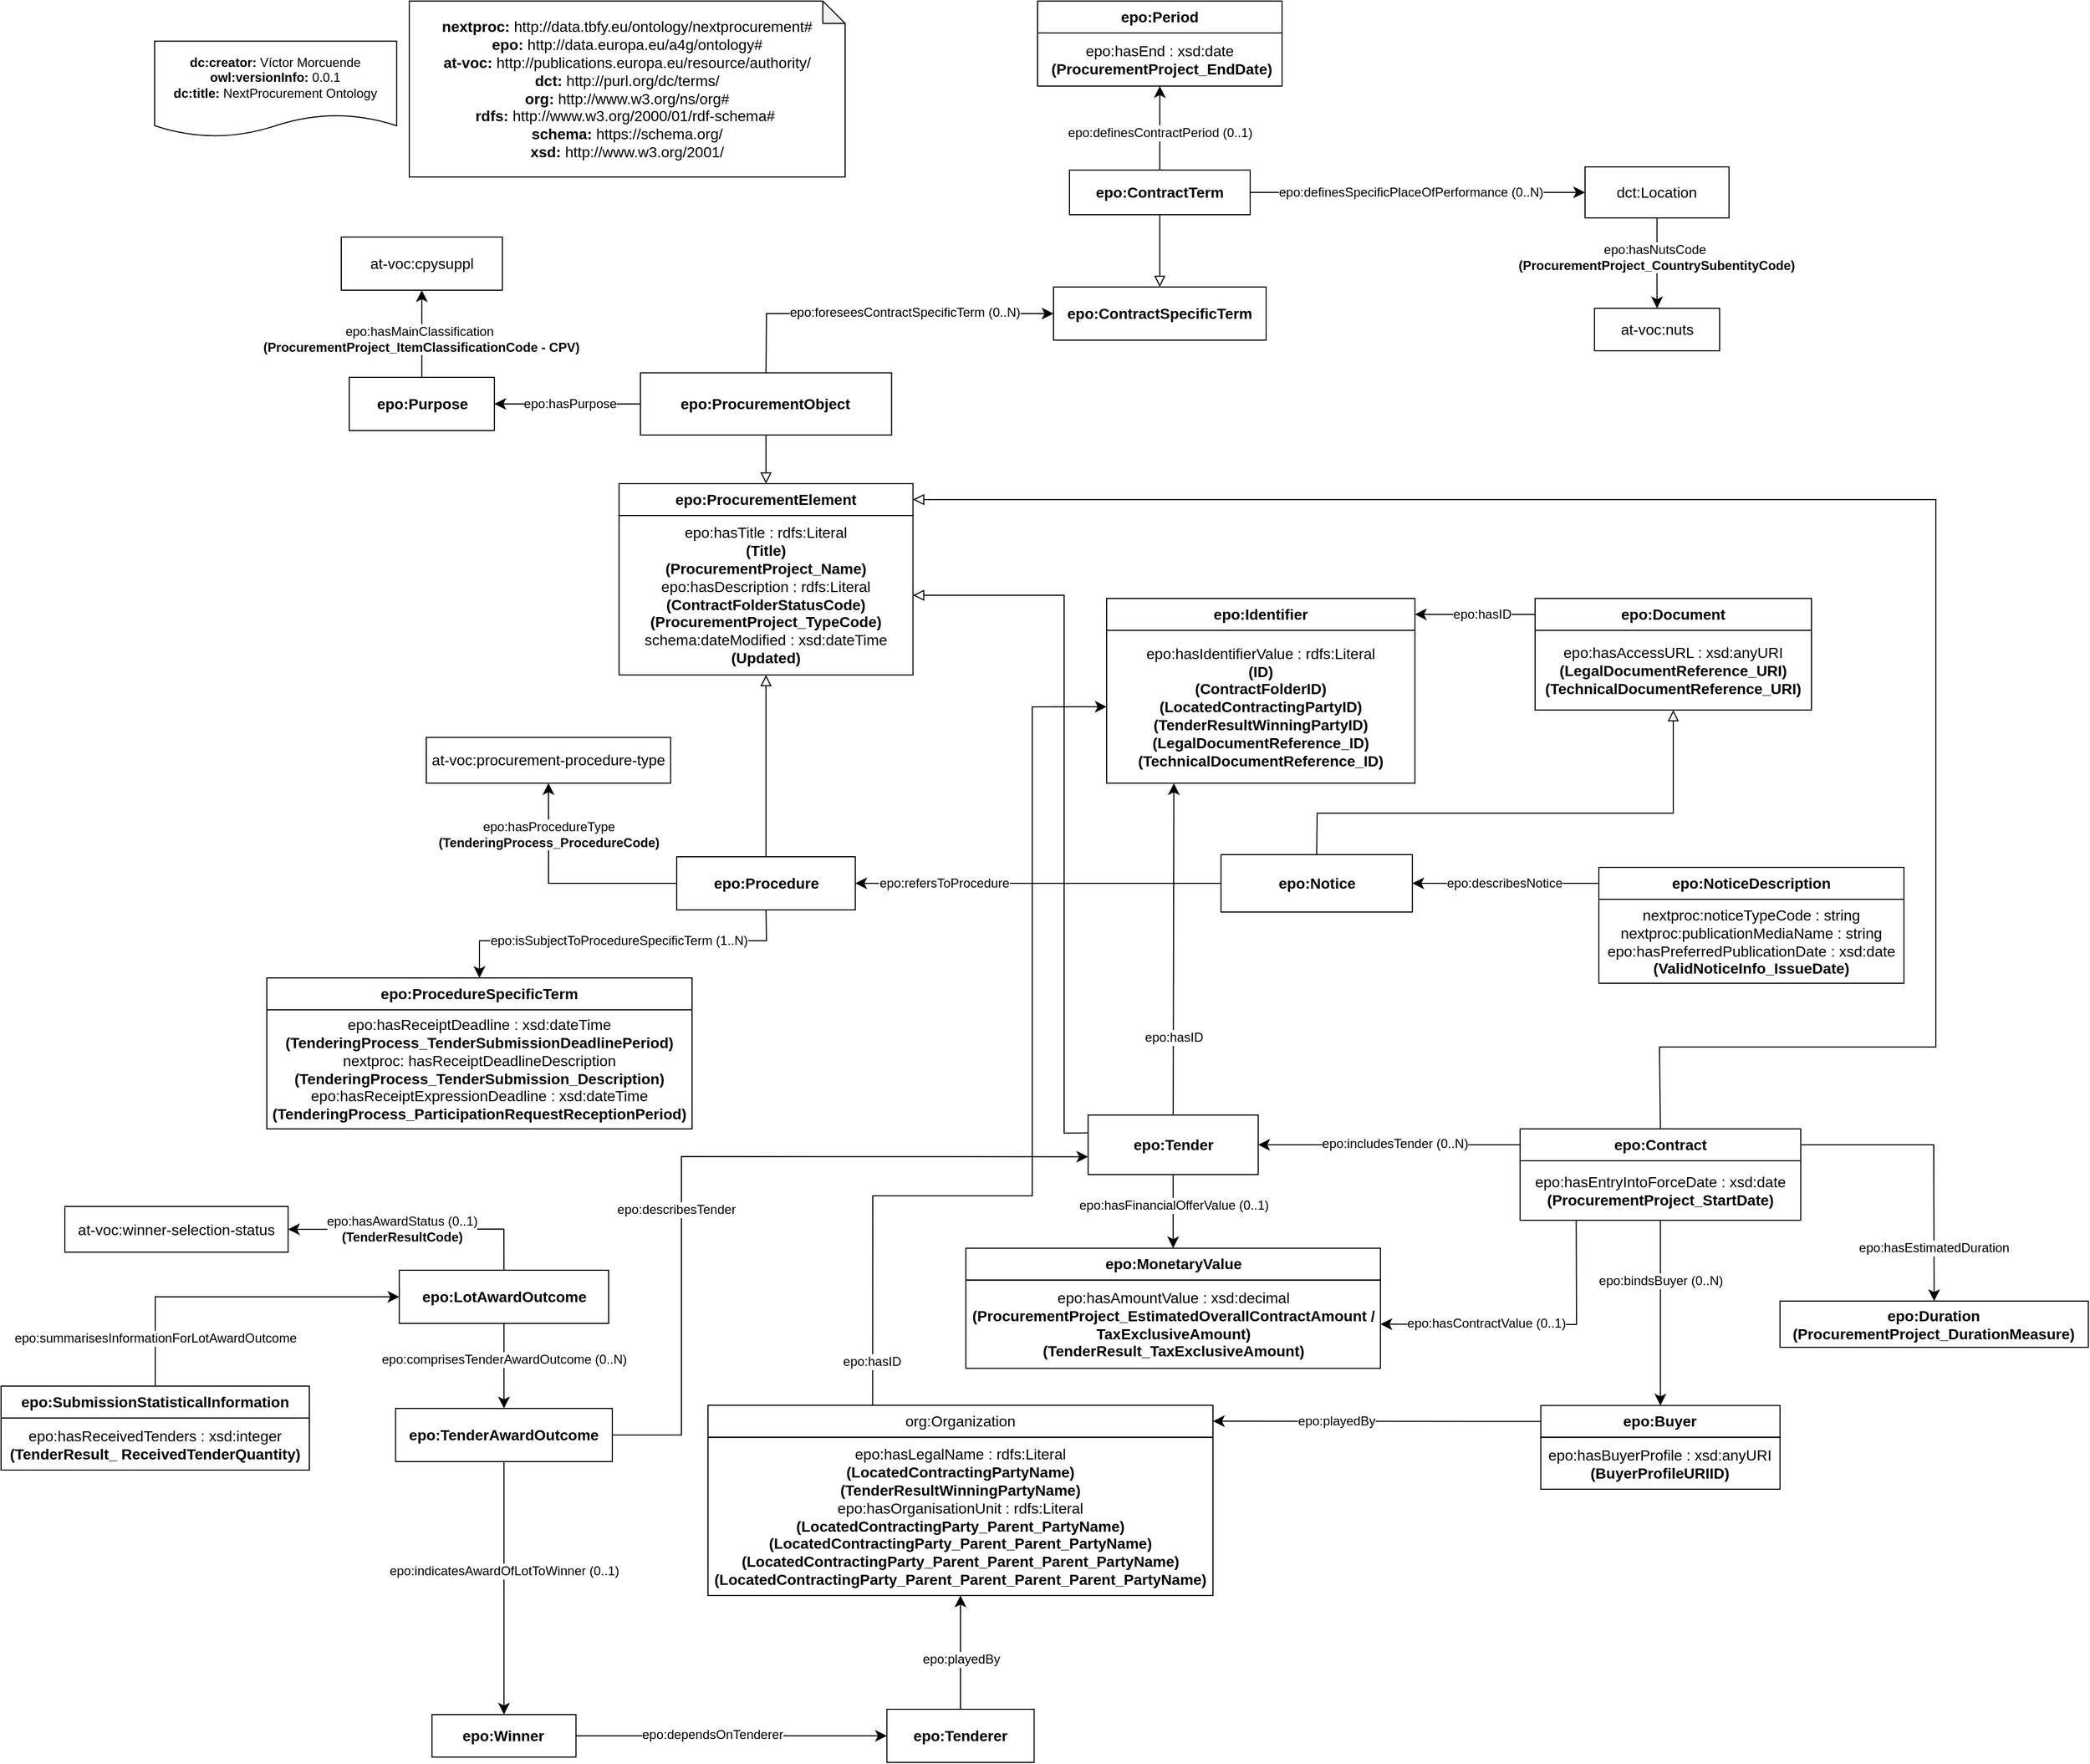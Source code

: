 <mxfile version="21.7.5" type="device">
  <diagram id="2xOe5xubepqIjJ3LcJC1" name="Page-1">
    <mxGraphModel dx="6592" dy="4065" grid="1" gridSize="10" guides="1" tooltips="1" connect="1" arrows="1" fold="1" page="1" pageScale="1" pageWidth="827" pageHeight="1169" math="0" shadow="0">
      <root>
        <mxCell id="0" />
        <mxCell id="1" parent="0" />
        <mxCell id="tCUEVHxepWvSsO0FmJBN-13" value="&lt;div&gt;&lt;b&gt;dc:creator:&lt;/b&gt;&amp;nbsp;Víctor Morcuende&lt;/div&gt;&lt;div&gt;&lt;b&gt;owl:versionInfo:&lt;/b&gt;&amp;nbsp;0.0.1&lt;/div&gt;&lt;div&gt;&lt;b&gt;dc:title:&lt;/b&gt;&amp;nbsp;NextProcurement Ontology&lt;/div&gt;" style="shape=document;whiteSpace=wrap;html=1;boundedLbl=1;labelBackgroundColor=#ffffff;strokeColor=#000000;fontSize=12;fontColor=#000000;size=0.233;fillColor=none;" parent="1" vertex="1">
          <mxGeometry x="-3155.56" y="-2292.25" width="227.72" height="90" as="geometry" />
        </mxCell>
        <mxCell id="EqtquCx9TaFXY-XCjnWr-50" value="&lt;div style=&quot;text-align: start;&quot;&gt;&lt;span style=&quot;background-color: initial;&quot;&gt;&lt;b&gt;epo:Contract&lt;/b&gt;&lt;/span&gt;&lt;/div&gt;" style="rounded=0;whiteSpace=wrap;html=1;snapToPoint=1;points=[[0.1,0],[0.2,0],[0.3,0],[0.4,0],[0.5,0],[0.6,0],[0.7,0],[0.8,0],[0.9,0],[0,0.1],[0,0.3],[0,0.5],[0,0.7],[0,0.9],[0.1,1],[0.2,1],[0.3,1],[0.4,1],[0.5,1],[0.6,1],[0.7,1],[0.8,1],[0.9,1],[1,0.1],[1,0.3],[1,0.5],[1,0.7],[1,0.9]];fontFamily=Helvetica;fontSize=14;fillColor=none;" parent="1" vertex="1">
          <mxGeometry x="-1871.11" y="-1269" width="264" height="30" as="geometry" />
        </mxCell>
        <mxCell id="EqtquCx9TaFXY-XCjnWr-51" value="epo:hasEntryIntoForceDate : xsd:date&lt;br&gt;&lt;b&gt;(ProcurementProject_StartDate)&lt;/b&gt;&lt;b&gt;&lt;br&gt;&lt;/b&gt;" style="rounded=0;whiteSpace=wrap;html=1;snapToPoint=1;points=[[0.1,0],[0.2,0],[0.3,0],[0.4,0],[0.5,0],[0.6,0],[0.7,0],[0.8,0],[0.9,0],[0,0.1],[0,0.3],[0,0.5],[0,0.7],[0,0.9],[0.1,1],[0.2,1],[0.3,1],[0.4,1],[0.5,1],[0.6,1],[0.7,1],[0.8,1],[0.9,1],[1,0.1],[1,0.3],[1,0.5],[1,0.7],[1,0.9]];fontFamily=Helvetica;fontSize=14;fillColor=none;" parent="1" vertex="1">
          <mxGeometry x="-1871.11" y="-1239" width="264" height="56" as="geometry" />
        </mxCell>
        <mxCell id="tYJ4tYIWKtcqoDwBPRuW-1" value="&lt;b style=&quot;border-color: var(--border-color);&quot;&gt;epo:Buyer&lt;br&gt;&lt;/b&gt;" style="rounded=0;whiteSpace=wrap;html=1;snapToPoint=1;points=[[0.1,0],[0.2,0],[0.3,0],[0.4,0],[0.5,0],[0.6,0],[0.7,0],[0.8,0],[0.9,0],[0,0.1],[0,0.3],[0,0.5],[0,0.7],[0,0.9],[0.1,1],[0.2,1],[0.3,1],[0.4,1],[0.5,1],[0.6,1],[0.7,1],[0.8,1],[0.9,1],[1,0.1],[1,0.3],[1,0.5],[1,0.7],[1,0.9]];fontFamily=Helvetica;fontSize=14;fillColor=none;" parent="1" vertex="1">
          <mxGeometry x="-1851.61" y="-1008.75" width="225" height="30" as="geometry" />
        </mxCell>
        <mxCell id="tYJ4tYIWKtcqoDwBPRuW-2" value="&lt;span style=&quot;border-color: var(--border-color);&quot;&gt;epo:hasBuyerProfile : xsd:anyURI&lt;br&gt;&lt;b&gt;(BuyerProfileURIID)&lt;/b&gt;&lt;br&gt;&lt;/span&gt;" style="rounded=0;whiteSpace=wrap;html=1;snapToPoint=1;points=[[0.1,0],[0.2,0],[0.3,0],[0.4,0],[0.5,0],[0.6,0],[0.7,0],[0.8,0],[0.9,0],[0,0.1],[0,0.3],[0,0.5],[0,0.7],[0,0.9],[0.1,1],[0.2,1],[0.3,1],[0.4,1],[0.5,1],[0.6,1],[0.7,1],[0.8,1],[0.9,1],[1,0.1],[1,0.3],[1,0.5],[1,0.7],[1,0.9]];fontFamily=Helvetica;fontSize=14;fillColor=none;" parent="1" vertex="1">
          <mxGeometry x="-1851.61" y="-979" width="225" height="49" as="geometry" />
        </mxCell>
        <mxCell id="UUAXTXCXdKJbw71_6arQ-5" value="&lt;div style=&quot;text-align: start;&quot;&gt;&lt;span style=&quot;background-color: initial;&quot;&gt;&lt;b&gt;epo:Procedure&lt;/b&gt;&lt;/span&gt;&lt;/div&gt;" style="rounded=0;whiteSpace=wrap;html=1;snapToPoint=1;points=[[0.1,0],[0.2,0],[0.3,0],[0.4,0],[0.5,0],[0.6,0],[0.7,0],[0.8,0],[0.9,0],[0,0.1],[0,0.3],[0,0.5],[0,0.7],[0,0.9],[0.1,1],[0.2,1],[0.3,1],[0.4,1],[0.5,1],[0.6,1],[0.7,1],[0.8,1],[0.9,1],[1,0.1],[1,0.3],[1,0.5],[1,0.7],[1,0.9]];fontFamily=Helvetica;fontSize=14;fillColor=none;" parent="1" vertex="1">
          <mxGeometry x="-2664.43" y="-1525" width="168" height="50" as="geometry" />
        </mxCell>
        <mxCell id="UUAXTXCXdKJbw71_6arQ-22" value="&lt;div style=&quot;text-align: start;&quot;&gt;&lt;span style=&quot;background-color: initial;&quot;&gt;&lt;b&gt;epo:Tender&lt;/b&gt;&lt;/span&gt;&lt;/div&gt;" style="rounded=0;whiteSpace=wrap;html=1;snapToPoint=1;points=[[0.1,0],[0.2,0],[0.3,0],[0.4,0],[0.5,0],[0.6,0],[0.7,0],[0.8,0],[0.9,0],[0,0.1],[0,0.3],[0,0.5],[0,0.7],[0,0.9],[0.1,1],[0.2,1],[0.3,1],[0.4,1],[0.5,1],[0.6,1],[0.7,1],[0.8,1],[0.9,1],[1,0.1],[1,0.3],[1,0.5],[1,0.7],[1,0.9]];fontFamily=Helvetica;fontSize=14;fillColor=none;" parent="1" vertex="1">
          <mxGeometry x="-2277.43" y="-1282" width="160" height="56" as="geometry" />
        </mxCell>
        <mxCell id="UUAXTXCXdKJbw71_6arQ-25" value="" style="endArrow=classic;html=1;exitX=0.5;exitY=1;exitDx=0;exitDy=0;endSize=8;arcSize=0;rounded=0;entryX=0.5;entryY=0;entryDx=0;entryDy=0;" parent="1" source="UUAXTXCXdKJbw71_6arQ-22" target="WHbFI5c_Wu-xMdbz2nJR-1" edge="1">
          <mxGeometry width="50" height="50" relative="1" as="geometry">
            <mxPoint x="-2197.425" y="-1062.25" as="sourcePoint" />
            <mxPoint x="-2147" y="-1147.75" as="targetPoint" />
          </mxGeometry>
        </mxCell>
        <mxCell id="UUAXTXCXdKJbw71_6arQ-26" value="&lt;div&gt;epo:hasFinancialOfferValue&amp;nbsp;(0..1)&lt;/div&gt;" style="text;html=1;align=center;verticalAlign=middle;resizable=0;points=[];labelBackgroundColor=#ffffff;" parent="UUAXTXCXdKJbw71_6arQ-25" vertex="1" connectable="0">
          <mxGeometry x="-0.127" relative="1" as="geometry">
            <mxPoint y="-1" as="offset" />
          </mxGeometry>
        </mxCell>
        <mxCell id="UUAXTXCXdKJbw71_6arQ-33" value="&lt;div style=&quot;text-align: start;&quot;&gt;&lt;span style=&quot;background-color: initial;&quot;&gt;&lt;b&gt;epo:LotAwardOutcome&lt;/b&gt;&lt;/span&gt;&lt;/div&gt;" style="rounded=0;whiteSpace=wrap;html=1;snapToPoint=1;points=[[0.1,0],[0.2,0],[0.3,0],[0.4,0],[0.5,0],[0.6,0],[0.7,0],[0.8,0],[0.9,0],[0,0.1],[0,0.3],[0,0.5],[0,0.7],[0,0.9],[0.1,1],[0.2,1],[0.3,1],[0.4,1],[0.5,1],[0.6,1],[0.7,1],[0.8,1],[0.9,1],[1,0.1],[1,0.3],[1,0.5],[1,0.7],[1,0.9]];fontFamily=Helvetica;fontSize=14;fillColor=none;" parent="1" vertex="1">
          <mxGeometry x="-2925.39" y="-1136" width="196.93" height="50" as="geometry" />
        </mxCell>
        <mxCell id="UUAXTXCXdKJbw71_6arQ-35" value="&lt;div style=&quot;text-align: start;&quot;&gt;&lt;span style=&quot;background-color: initial;&quot;&gt;&lt;b&gt;epo:TenderAwardOutcome&lt;/b&gt;&lt;/span&gt;&lt;/div&gt;" style="rounded=0;whiteSpace=wrap;html=1;snapToPoint=1;points=[[0.1,0],[0.2,0],[0.3,0],[0.4,0],[0.5,0],[0.6,0],[0.7,0],[0.8,0],[0.9,0],[0,0.1],[0,0.3],[0,0.5],[0,0.7],[0,0.9],[0.1,1],[0.2,1],[0.3,1],[0.4,1],[0.5,1],[0.6,1],[0.7,1],[0.8,1],[0.9,1],[1,0.1],[1,0.3],[1,0.5],[1,0.7],[1,0.9]];fontFamily=Helvetica;fontSize=14;fillColor=none;" parent="1" vertex="1">
          <mxGeometry x="-2928.84" y="-1006" width="203.83" height="50" as="geometry" />
        </mxCell>
        <mxCell id="UUAXTXCXdKJbw71_6arQ-40" value="" style="endArrow=classic;html=1;entryX=0.5;entryY=0;entryDx=0;entryDy=0;endSize=8;arcSize=0;rounded=0;exitX=0.5;exitY=1;exitDx=0;exitDy=0;" parent="1" source="UUAXTXCXdKJbw71_6arQ-33" target="UUAXTXCXdKJbw71_6arQ-35" edge="1">
          <mxGeometry width="50" height="50" relative="1" as="geometry">
            <mxPoint x="-2826.93" y="-1040" as="sourcePoint" />
            <mxPoint x="-2652.43" y="-1586" as="targetPoint" />
          </mxGeometry>
        </mxCell>
        <mxCell id="UUAXTXCXdKJbw71_6arQ-41" value="&lt;div&gt;epo:comprisesTenderAwardOutcome (0..N)&lt;/div&gt;" style="text;html=1;align=center;verticalAlign=middle;resizable=0;points=[];labelBackgroundColor=#ffffff;" parent="UUAXTXCXdKJbw71_6arQ-40" vertex="1" connectable="0">
          <mxGeometry x="-0.127" relative="1" as="geometry">
            <mxPoint y="-1" as="offset" />
          </mxGeometry>
        </mxCell>
        <mxCell id="UUAXTXCXdKJbw71_6arQ-44" value="" style="endArrow=classic;html=1;exitX=1;exitY=0.5;exitDx=0;exitDy=0;endSize=8;arcSize=0;rounded=0;entryX=0;entryY=0.7;entryDx=0;entryDy=0;" parent="1" source="UUAXTXCXdKJbw71_6arQ-35" target="UUAXTXCXdKJbw71_6arQ-22" edge="1">
          <mxGeometry width="50" height="50" relative="1" as="geometry">
            <mxPoint x="-2667.43" y="-1363.25" as="sourcePoint" />
            <mxPoint x="-2854.43" y="-589.25" as="targetPoint" />
            <Array as="points">
              <mxPoint x="-2660" y="-981" />
              <mxPoint x="-2660" y="-1243" />
            </Array>
          </mxGeometry>
        </mxCell>
        <mxCell id="UUAXTXCXdKJbw71_6arQ-45" value="&lt;div&gt;epo:describesTender&lt;/div&gt;" style="text;html=1;align=center;verticalAlign=middle;resizable=0;points=[];labelBackgroundColor=#ffffff;" parent="UUAXTXCXdKJbw71_6arQ-44" vertex="1" connectable="0">
          <mxGeometry x="-0.127" relative="1" as="geometry">
            <mxPoint x="-5" y="32" as="offset" />
          </mxGeometry>
        </mxCell>
        <mxCell id="UUAXTXCXdKJbw71_6arQ-48" value="" style="endArrow=classic;html=1;exitX=0;exitY=0.5;exitDx=0;exitDy=0;endSize=8;arcSize=0;rounded=0;entryX=1;entryY=0.5;entryDx=0;entryDy=0;" parent="1" source="EqtquCx9TaFXY-XCjnWr-50" target="UUAXTXCXdKJbw71_6arQ-22" edge="1">
          <mxGeometry width="50" height="50" relative="1" as="geometry">
            <mxPoint x="-1749.43" y="-982.75" as="sourcePoint" />
            <mxPoint x="-1941.43" y="-972.75" as="targetPoint" />
          </mxGeometry>
        </mxCell>
        <mxCell id="UUAXTXCXdKJbw71_6arQ-49" value="epo:includesTender (0..N)" style="text;html=1;align=center;verticalAlign=middle;resizable=0;points=[];labelBackgroundColor=#ffffff;" parent="UUAXTXCXdKJbw71_6arQ-48" vertex="1" connectable="0">
          <mxGeometry x="-0.127" relative="1" as="geometry">
            <mxPoint x="-11" y="-1" as="offset" />
          </mxGeometry>
        </mxCell>
        <mxCell id="UUAXTXCXdKJbw71_6arQ-65" value="" style="endArrow=block;html=1;fontColor=#000099;exitX=0.5;exitY=0;exitDx=0;exitDy=0;endFill=0;endSize=8;arcSize=0;rounded=0;entryX=0.5;entryY=1;entryDx=0;entryDy=0;" parent="1" source="UUAXTXCXdKJbw71_6arQ-5" target="LOdiJAVKNou4yUpcRDQU-2" edge="1">
          <mxGeometry width="50" height="50" relative="1" as="geometry">
            <mxPoint x="-2383.43" y="-1500" as="sourcePoint" />
            <mxPoint x="-2486.43" y="-1567.0" as="targetPoint" />
          </mxGeometry>
        </mxCell>
        <mxCell id="UUAXTXCXdKJbw71_6arQ-68" value="&lt;div style=&quot;text-align: start;&quot;&gt;&lt;span style=&quot;background-color: initial;&quot;&gt;&lt;b&gt;epo:ProcurementObject&lt;/b&gt;&lt;/span&gt;&lt;/div&gt;" style="rounded=0;whiteSpace=wrap;html=1;snapToPoint=1;points=[[0.1,0],[0.2,0],[0.3,0],[0.4,0],[0.5,0],[0.6,0],[0.7,0],[0.8,0],[0.9,0],[0,0.1],[0,0.3],[0,0.5],[0,0.7],[0,0.9],[0.1,1],[0.2,1],[0.3,1],[0.4,1],[0.5,1],[0.6,1],[0.7,1],[0.8,1],[0.9,1],[1,0.1],[1,0.3],[1,0.5],[1,0.7],[1,0.9]];fontFamily=Helvetica;fontSize=14;fillColor=none;" parent="1" vertex="1">
          <mxGeometry x="-2698.56" y="-1980.25" width="236.25" height="58.5" as="geometry" />
        </mxCell>
        <mxCell id="UUAXTXCXdKJbw71_6arQ-70" value="&lt;div style=&quot;text-align: start;&quot;&gt;&lt;span style=&quot;background-color: initial;&quot;&gt;&lt;b&gt;epo:Identifier&lt;/b&gt;&lt;/span&gt;&lt;/div&gt;" style="rounded=0;whiteSpace=wrap;html=1;snapToPoint=1;points=[[0.1,0],[0.2,0],[0.3,0],[0.4,0],[0.5,0],[0.6,0],[0.7,0],[0.8,0],[0.9,0],[0,0.1],[0,0.3],[0,0.5],[0,0.7],[0,0.9],[0.1,1],[0.2,1],[0.3,1],[0.4,1],[0.5,1],[0.6,1],[0.7,1],[0.8,1],[0.9,1],[1,0.1],[1,0.3],[1,0.5],[1,0.7],[1,0.9]];fontFamily=Helvetica;fontSize=14;fillColor=none;" parent="1" vertex="1">
          <mxGeometry x="-2260" y="-1768" width="290" height="30" as="geometry" />
        </mxCell>
        <mxCell id="UUAXTXCXdKJbw71_6arQ-71" value="&lt;font style=&quot;font-size: 14px;&quot;&gt;epo:hasIdentifierValue : rdfs:Literal&lt;br&gt;&lt;b style=&quot;&quot;&gt;(ID) &lt;br&gt;(ContractFolderID)&lt;br&gt;&lt;/b&gt;&lt;b style=&quot;border-color: var(--border-color);&quot;&gt;(LocatedContractingPartyID)&lt;/b&gt;&lt;b style=&quot;&quot;&gt;&lt;br&gt;&lt;/b&gt;&lt;b style=&quot;border-color: var(--border-color);&quot;&gt;(TenderResultWinningPartyID)&lt;br&gt;&lt;/b&gt;&lt;b style=&quot;border-color: var(--border-color);&quot;&gt;(LegalDocumentReference_ID)&lt;/b&gt;&lt;b style=&quot;border-color: var(--border-color);&quot;&gt;(TechnicalDocumentReference_ID)&lt;/b&gt;&lt;/font&gt;&lt;u&gt;&lt;br&gt;&lt;/u&gt;" style="rounded=0;whiteSpace=wrap;html=1;snapToPoint=1;points=[[0.1,0],[0.2,0],[0.3,0],[0.4,0],[0.5,0],[0.6,0],[0.7,0],[0.8,0],[0.9,0],[0,0.1],[0,0.3],[0,0.5],[0,0.7],[0,0.9],[0.1,1],[0.2,1],[0.3,1],[0.4,1],[0.5,1],[0.6,1],[0.7,1],[0.8,1],[0.9,1],[1,0.1],[1,0.3],[1,0.5],[1,0.7],[1,0.9]];fontFamily=Helvetica;fontSize=14;fillColor=none;" parent="1" vertex="1">
          <mxGeometry x="-2260" y="-1738" width="290" height="143.75" as="geometry" />
        </mxCell>
        <mxCell id="MEEZrl42BW_mozDW1V4v-1" value="" style="endArrow=classic;html=1;endSize=8;arcSize=0;rounded=0;exitX=0.5;exitY=1;exitDx=0;exitDy=0;entryX=0.5;entryY=0;entryDx=0;entryDy=0;" parent="1" source="EqtquCx9TaFXY-XCjnWr-51" target="tYJ4tYIWKtcqoDwBPRuW-1" edge="1">
          <mxGeometry width="50" height="50" relative="1" as="geometry">
            <mxPoint x="-1182.11" y="-1053.75" as="sourcePoint" />
            <mxPoint x="-1537" y="-1157.75" as="targetPoint" />
            <Array as="points" />
          </mxGeometry>
        </mxCell>
        <mxCell id="MEEZrl42BW_mozDW1V4v-2" value="epo:bindsBuyer (0..N)" style="text;html=1;align=center;verticalAlign=middle;resizable=0;points=[];labelBackgroundColor=#ffffff;" parent="MEEZrl42BW_mozDW1V4v-1" vertex="1" connectable="0">
          <mxGeometry x="-0.127" relative="1" as="geometry">
            <mxPoint y="-19" as="offset" />
          </mxGeometry>
        </mxCell>
        <mxCell id="WHbFI5c_Wu-xMdbz2nJR-1" value="&lt;b style=&quot;border-color: var(--border-color);&quot;&gt;epo:MonetaryValue&lt;br&gt;&lt;/b&gt;" style="rounded=0;whiteSpace=wrap;html=1;snapToPoint=1;points=[[0.1,0],[0.2,0],[0.3,0],[0.4,0],[0.5,0],[0.6,0],[0.7,0],[0.8,0],[0.9,0],[0,0.1],[0,0.3],[0,0.5],[0,0.7],[0,0.9],[0.1,1],[0.2,1],[0.3,1],[0.4,1],[0.5,1],[0.6,1],[0.7,1],[0.8,1],[0.9,1],[1,0.1],[1,0.3],[1,0.5],[1,0.7],[1,0.9]];fontFamily=Helvetica;fontSize=14;fillColor=none;" parent="1" vertex="1">
          <mxGeometry x="-2392.43" y="-1156.75" width="390" height="30" as="geometry" />
        </mxCell>
        <mxCell id="WHbFI5c_Wu-xMdbz2nJR-2" value="&lt;span style=&quot;border-color: var(--border-color);&quot;&gt;epo:hasAmountValue : xsd:decimal&lt;br&gt;&lt;b style=&quot;border-color: var(--border-color);&quot;&gt;(ProcurementProject_EstimatedOverallContractAmount / TaxExclusiveAmount)&lt;/b&gt;&lt;b style=&quot;border-color: var(--border-color);&quot;&gt;&lt;br&gt;&lt;/b&gt;&lt;b style=&quot;border-color: var(--border-color);&quot;&gt;(TenderResult_TaxExclusiveAmount)&lt;/b&gt;&lt;br&gt;&lt;/span&gt;" style="rounded=0;whiteSpace=wrap;html=1;snapToPoint=1;points=[[0.1,0],[0.2,0],[0.3,0],[0.4,0],[0.5,0],[0.6,0],[0.7,0],[0.8,0],[0.9,0],[0,0.1],[0,0.3],[0,0.5],[0,0.7],[0,0.9],[0.1,1],[0.2,1],[0.3,1],[0.4,1],[0.5,1],[0.6,1],[0.7,1],[0.8,1],[0.9,1],[1,0.1],[1,0.3],[1,0.5],[1,0.7],[1,0.9]];fontFamily=Helvetica;fontSize=14;fillColor=none;" parent="1" vertex="1">
          <mxGeometry x="-2392.43" y="-1126.75" width="390" height="83" as="geometry" />
        </mxCell>
        <mxCell id="WHbFI5c_Wu-xMdbz2nJR-3" value="" style="endArrow=classic;html=1;endSize=8;arcSize=0;rounded=0;exitX=0.2;exitY=1;exitDx=0;exitDy=0;entryX=1;entryY=0.5;entryDx=0;entryDy=0;" parent="1" source="EqtquCx9TaFXY-XCjnWr-51" target="WHbFI5c_Wu-xMdbz2nJR-2" edge="1">
          <mxGeometry width="50" height="50" relative="1" as="geometry">
            <mxPoint x="-1272.11" y="-1298.75" as="sourcePoint" />
            <mxPoint x="-897.11" y="-1304.75" as="targetPoint" />
            <Array as="points">
              <mxPoint x="-1818" y="-1085" />
            </Array>
          </mxGeometry>
        </mxCell>
        <mxCell id="WHbFI5c_Wu-xMdbz2nJR-4" value="epo:hasContractValue (0..1)" style="text;html=1;align=center;verticalAlign=middle;resizable=0;points=[];labelBackgroundColor=#ffffff;" parent="WHbFI5c_Wu-xMdbz2nJR-3" vertex="1" connectable="0">
          <mxGeometry x="-0.127" relative="1" as="geometry">
            <mxPoint x="-60" y="-1" as="offset" />
          </mxGeometry>
        </mxCell>
        <mxCell id="WHbFI5c_Wu-xMdbz2nJR-7" value="&lt;div style=&quot;text-align: start;&quot;&gt;&lt;span style=&quot;background-color: initial;&quot;&gt;&lt;b&gt;epo:Purpose&lt;/b&gt;&lt;/span&gt;&lt;/div&gt;" style="rounded=0;whiteSpace=wrap;html=1;snapToPoint=1;points=[[0.1,0],[0.2,0],[0.3,0],[0.4,0],[0.5,0],[0.6,0],[0.7,0],[0.8,0],[0.9,0],[0,0.1],[0,0.3],[0,0.5],[0,0.7],[0,0.9],[0.1,1],[0.2,1],[0.3,1],[0.4,1],[0.5,1],[0.6,1],[0.7,1],[0.8,1],[0.9,1],[1,0.1],[1,0.3],[1,0.5],[1,0.7],[1,0.9]];fontFamily=Helvetica;fontSize=14;fillColor=none;" parent="1" vertex="1">
          <mxGeometry x="-2972.5" y="-1976" width="136.57" height="50" as="geometry" />
        </mxCell>
        <mxCell id="WHbFI5c_Wu-xMdbz2nJR-9" value="" style="endArrow=classic;html=1;endSize=8;arcSize=0;rounded=0;entryX=1;entryY=0.5;entryDx=0;entryDy=0;exitX=0;exitY=0.5;exitDx=0;exitDy=0;" parent="1" source="UUAXTXCXdKJbw71_6arQ-68" target="WHbFI5c_Wu-xMdbz2nJR-7" edge="1">
          <mxGeometry width="50" height="50" relative="1" as="geometry">
            <mxPoint x="-3346.93" y="-1862" as="sourcePoint" />
            <mxPoint x="-3214.84" y="-1877" as="targetPoint" />
          </mxGeometry>
        </mxCell>
        <mxCell id="WHbFI5c_Wu-xMdbz2nJR-10" value="&lt;div&gt;epo:hasPurpose&lt;/div&gt;" style="text;html=1;align=center;verticalAlign=middle;resizable=0;points=[];labelBackgroundColor=#ffffff;" parent="WHbFI5c_Wu-xMdbz2nJR-9" vertex="1" connectable="0">
          <mxGeometry x="-0.127" relative="1" as="geometry">
            <mxPoint x="-7" as="offset" />
          </mxGeometry>
        </mxCell>
        <mxCell id="WHbFI5c_Wu-xMdbz2nJR-11" value="&lt;div style=&quot;text-align: start;&quot;&gt;&lt;span style=&quot;background-color: initial;&quot;&gt;at-voc:cpysuppl&lt;/span&gt;&lt;/div&gt;" style="rounded=0;whiteSpace=wrap;html=1;snapToPoint=1;points=[[0.1,0],[0.2,0],[0.3,0],[0.4,0],[0.5,0],[0.6,0],[0.7,0],[0.8,0],[0.9,0],[0,0.1],[0,0.3],[0,0.5],[0,0.7],[0,0.9],[0.1,1],[0.2,1],[0.3,1],[0.4,1],[0.5,1],[0.6,1],[0.7,1],[0.8,1],[0.9,1],[1,0.1],[1,0.3],[1,0.5],[1,0.7],[1,0.9]];fontFamily=Helvetica;fontSize=14;fillColor=none;" parent="1" vertex="1">
          <mxGeometry x="-2980" y="-2108" width="151.57" height="50" as="geometry" />
        </mxCell>
        <mxCell id="WHbFI5c_Wu-xMdbz2nJR-12" value="" style="endArrow=classic;html=1;endSize=8;arcSize=0;rounded=0;entryX=0.5;entryY=1;entryDx=0;entryDy=0;exitX=0.5;exitY=0;exitDx=0;exitDy=0;" parent="1" source="WHbFI5c_Wu-xMdbz2nJR-7" target="WHbFI5c_Wu-xMdbz2nJR-11" edge="1">
          <mxGeometry width="50" height="50" relative="1" as="geometry">
            <mxPoint x="-2555.93" y="-1941" as="sourcePoint" />
            <mxPoint x="-3033.84" y="-1906" as="targetPoint" />
          </mxGeometry>
        </mxCell>
        <mxCell id="WHbFI5c_Wu-xMdbz2nJR-13" value="&lt;div&gt;epo:hasMainClassification&amp;nbsp;&lt;/div&gt;&lt;div&gt;&lt;b&gt;(ProcurementProject_ItemClassificationCode - CPV)&lt;/b&gt;&lt;/div&gt;" style="text;html=1;align=center;verticalAlign=middle;resizable=0;points=[];labelBackgroundColor=#ffffff;" parent="WHbFI5c_Wu-xMdbz2nJR-12" vertex="1" connectable="0">
          <mxGeometry x="-0.127" relative="1" as="geometry">
            <mxPoint x="-1" as="offset" />
          </mxGeometry>
        </mxCell>
        <mxCell id="WHbFI5c_Wu-xMdbz2nJR-20" value="&lt;div style=&quot;text-align: start;&quot;&gt;&lt;span style=&quot;background-color: initial;&quot;&gt;&lt;b&gt;epo:ContractTerm&lt;/b&gt;&lt;/span&gt;&lt;/div&gt;" style="rounded=0;whiteSpace=wrap;html=1;snapToPoint=1;points=[[0.1,0],[0.2,0],[0.3,0],[0.4,0],[0.5,0],[0.6,0],[0.7,0],[0.8,0],[0.9,0],[0,0.1],[0,0.3],[0,0.5],[0,0.7],[0,0.9],[0.1,1],[0.2,1],[0.3,1],[0.4,1],[0.5,1],[0.6,1],[0.7,1],[0.8,1],[0.9,1],[1,0.1],[1,0.3],[1,0.5],[1,0.7],[1,0.9]];fontFamily=Helvetica;fontSize=14;fillColor=none;" parent="1" vertex="1">
          <mxGeometry x="-2295" y="-2171" width="170" height="42" as="geometry" />
        </mxCell>
        <mxCell id="WHbFI5c_Wu-xMdbz2nJR-23" value="&lt;div style=&quot;text-align: start;&quot;&gt;&lt;span style=&quot;background-color: initial;&quot;&gt;&lt;b&gt;epo:ContractSpecificTerm&lt;/b&gt;&lt;/span&gt;&lt;/div&gt;" style="rounded=0;whiteSpace=wrap;html=1;snapToPoint=1;points=[[0.1,0],[0.2,0],[0.3,0],[0.4,0],[0.5,0],[0.6,0],[0.7,0],[0.8,0],[0.9,0],[0,0.1],[0,0.3],[0,0.5],[0,0.7],[0,0.9],[0.1,1],[0.2,1],[0.3,1],[0.4,1],[0.5,1],[0.6,1],[0.7,1],[0.8,1],[0.9,1],[1,0.1],[1,0.3],[1,0.5],[1,0.7],[1,0.9]];fontFamily=Helvetica;fontSize=14;fillColor=none;" parent="1" vertex="1">
          <mxGeometry x="-2310" y="-2061" width="200" height="50" as="geometry" />
        </mxCell>
        <mxCell id="WHbFI5c_Wu-xMdbz2nJR-25" value="" style="endArrow=block;html=1;fontColor=#000099;endFill=0;endSize=8;arcSize=0;rounded=0;exitX=0.5;exitY=1;exitDx=0;exitDy=0;entryX=0.5;entryY=0;entryDx=0;entryDy=0;" parent="1" source="WHbFI5c_Wu-xMdbz2nJR-20" target="WHbFI5c_Wu-xMdbz2nJR-23" edge="1">
          <mxGeometry width="50" height="50" relative="1" as="geometry">
            <mxPoint x="-2642" y="-2047" as="sourcePoint" />
            <mxPoint x="-2190" y="-2076" as="targetPoint" />
            <Array as="points" />
          </mxGeometry>
        </mxCell>
        <mxCell id="WHbFI5c_Wu-xMdbz2nJR-29" value="" style="endArrow=classic;html=1;exitX=0.5;exitY=0;exitDx=0;exitDy=0;endSize=8;arcSize=0;rounded=0;entryX=0;entryY=0.5;entryDx=0;entryDy=0;" parent="1" source="UUAXTXCXdKJbw71_6arQ-68" target="WHbFI5c_Wu-xMdbz2nJR-23" edge="1">
          <mxGeometry width="50" height="50" relative="1" as="geometry">
            <mxPoint x="-2333.43" y="-1701" as="sourcePoint" />
            <mxPoint x="-2300" y="-2107" as="targetPoint" />
            <Array as="points">
              <mxPoint x="-2580" y="-2036" />
            </Array>
          </mxGeometry>
        </mxCell>
        <mxCell id="WHbFI5c_Wu-xMdbz2nJR-30" value="&lt;div&gt;epo:foreseesContractSpecificTerm (0..N)&lt;/div&gt;" style="text;html=1;align=center;verticalAlign=middle;resizable=0;points=[];labelBackgroundColor=#ffffff;" parent="WHbFI5c_Wu-xMdbz2nJR-29" vertex="1" connectable="0">
          <mxGeometry x="-0.127" relative="1" as="geometry">
            <mxPoint x="44" y="-1" as="offset" />
          </mxGeometry>
        </mxCell>
        <mxCell id="WHbFI5c_Wu-xMdbz2nJR-33" value="" style="endArrow=classic;html=1;exitX=1;exitY=0.5;exitDx=0;exitDy=0;endSize=8;arcSize=0;rounded=0;entryX=0;entryY=0.5;entryDx=0;entryDy=0;" parent="1" source="WHbFI5c_Wu-xMdbz2nJR-20" target="Pixeh_8vN0zPPguE2uk9-1" edge="1">
          <mxGeometry width="50" height="50" relative="1" as="geometry">
            <mxPoint x="-1957.0" y="-2143.36" as="sourcePoint" />
            <mxPoint x="-1824.0" y="-2193" as="targetPoint" />
          </mxGeometry>
        </mxCell>
        <mxCell id="WHbFI5c_Wu-xMdbz2nJR-34" value="epo:definesSpecificPlaceOfPerformance (0..N)" style="text;html=1;align=center;verticalAlign=middle;resizable=0;points=[];labelBackgroundColor=#ffffff;" parent="WHbFI5c_Wu-xMdbz2nJR-33" vertex="1" connectable="0">
          <mxGeometry x="-0.127" relative="1" as="geometry">
            <mxPoint x="13" as="offset" />
          </mxGeometry>
        </mxCell>
        <mxCell id="WHbFI5c_Wu-xMdbz2nJR-35" value="&lt;div style=&quot;text-align: start;&quot;&gt;&lt;span style=&quot;background-color: initial;&quot;&gt;at-voc:nuts&lt;/span&gt;&lt;/div&gt;" style="rounded=0;whiteSpace=wrap;html=1;snapToPoint=1;points=[[0.1,0],[0.2,0],[0.3,0],[0.4,0],[0.5,0],[0.6,0],[0.7,0],[0.8,0],[0.9,0],[0,0.1],[0,0.3],[0,0.5],[0,0.7],[0,0.9],[0.1,1],[0.2,1],[0.3,1],[0.4,1],[0.5,1],[0.6,1],[0.7,1],[0.8,1],[0.9,1],[1,0.1],[1,0.3],[1,0.5],[1,0.7],[1,0.9]];fontFamily=Helvetica;fontSize=14;fillColor=none;" parent="1" vertex="1">
          <mxGeometry x="-1801.14" y="-2041" width="117.73" height="40" as="geometry" />
        </mxCell>
        <mxCell id="WHbFI5c_Wu-xMdbz2nJR-37" value="" style="endArrow=classic;html=1;exitX=0.5;exitY=1;exitDx=0;exitDy=0;endSize=8;arcSize=0;rounded=0;entryX=0.5;entryY=0;entryDx=0;entryDy=0;" parent="1" source="Pixeh_8vN0zPPguE2uk9-1" target="WHbFI5c_Wu-xMdbz2nJR-35" edge="1">
          <mxGeometry width="50" height="50" relative="1" as="geometry">
            <mxPoint x="-1631.0" y="-2276" as="sourcePoint" />
            <mxPoint x="-1878.0" y="-2295" as="targetPoint" />
          </mxGeometry>
        </mxCell>
        <mxCell id="WHbFI5c_Wu-xMdbz2nJR-38" value="&lt;div&gt;epo:hasNutsCode&amp;nbsp;&lt;/div&gt;&lt;div&gt;&lt;b&gt;(ProcurementProject_CountrySubentityCode)&lt;/b&gt;&lt;/div&gt;" style="text;html=1;align=center;verticalAlign=middle;resizable=0;points=[];labelBackgroundColor=#ffffff;" parent="WHbFI5c_Wu-xMdbz2nJR-37" vertex="1" connectable="0">
          <mxGeometry x="-0.127" relative="1" as="geometry">
            <mxPoint x="-1" as="offset" />
          </mxGeometry>
        </mxCell>
        <mxCell id="WHbFI5c_Wu-xMdbz2nJR-43" value="" style="endArrow=classic;html=1;exitX=1;exitY=0.5;exitDx=0;exitDy=0;endSize=8;arcSize=0;rounded=0;entryX=0.5;entryY=0;entryDx=0;entryDy=0;" parent="1" source="EqtquCx9TaFXY-XCjnWr-50" target="WHbFI5c_Wu-xMdbz2nJR-45" edge="1">
          <mxGeometry width="50" height="50" relative="1" as="geometry">
            <mxPoint x="-1447.11" y="-1143" as="sourcePoint" />
            <mxPoint x="-1447.11" y="-1024" as="targetPoint" />
            <Array as="points">
              <mxPoint x="-1482" y="-1254" />
            </Array>
          </mxGeometry>
        </mxCell>
        <mxCell id="WHbFI5c_Wu-xMdbz2nJR-44" value="&lt;div&gt;epo:hasEstimatedDuration&lt;/div&gt;" style="text;html=1;align=center;verticalAlign=middle;resizable=0;points=[];labelBackgroundColor=#ffffff;" parent="WHbFI5c_Wu-xMdbz2nJR-43" vertex="1" connectable="0">
          <mxGeometry x="-0.127" relative="1" as="geometry">
            <mxPoint x="6" y="97" as="offset" />
          </mxGeometry>
        </mxCell>
        <mxCell id="WHbFI5c_Wu-xMdbz2nJR-45" value="&lt;font style=&quot;font-size: 14px;&quot;&gt;&lt;b&gt;epo:Duration (&lt;/b&gt;&lt;b style=&quot;border-color: var(--border-color);&quot;&gt;ProcurementProject_DurationMeasure&lt;/b&gt;&lt;b&gt;)&lt;/b&gt;&lt;/font&gt;" style="rounded=0;whiteSpace=wrap;html=1;snapToPoint=1;points=[[0.1,0],[0.2,0],[0.3,0],[0.4,0],[0.5,0],[0.6,0],[0.7,0],[0.8,0],[0.9,0],[0,0.1],[0,0.3],[0,0.5],[0,0.7],[0,0.9],[0.1,1],[0.2,1],[0.3,1],[0.4,1],[0.5,1],[0.6,1],[0.7,1],[0.8,1],[0.9,1],[1,0.1],[1,0.3],[1,0.5],[1,0.7],[1,0.9]];" parent="1" vertex="1">
          <mxGeometry x="-1626.61" y="-1107" width="290" height="43.5" as="geometry" />
        </mxCell>
        <mxCell id="WHbFI5c_Wu-xMdbz2nJR-46" value="" style="endArrow=classic;html=1;exitX=0.5;exitY=0;exitDx=0;exitDy=0;endSize=8;arcSize=0;rounded=0;entryX=0.5;entryY=1;entryDx=0;entryDy=0;" parent="1" source="WHbFI5c_Wu-xMdbz2nJR-20" target="WHbFI5c_Wu-xMdbz2nJR-49" edge="1">
          <mxGeometry width="50" height="50" relative="1" as="geometry">
            <mxPoint x="-2114" y="-2183" as="sourcePoint" />
            <mxPoint x="-2209" y="-2085" as="targetPoint" />
          </mxGeometry>
        </mxCell>
        <mxCell id="WHbFI5c_Wu-xMdbz2nJR-47" value="epo:definesContractPeriod (0..1)" style="text;html=1;align=center;verticalAlign=middle;resizable=0;points=[];labelBackgroundColor=#ffffff;" parent="WHbFI5c_Wu-xMdbz2nJR-46" vertex="1" connectable="0">
          <mxGeometry x="-0.127" relative="1" as="geometry">
            <mxPoint y="-1" as="offset" />
          </mxGeometry>
        </mxCell>
        <mxCell id="WHbFI5c_Wu-xMdbz2nJR-48" value="&lt;div style=&quot;text-align: start;&quot;&gt;&lt;span style=&quot;background-color: initial;&quot;&gt;&lt;b&gt;epo:Period&lt;/b&gt;&lt;/span&gt;&lt;/div&gt;" style="rounded=0;whiteSpace=wrap;html=1;snapToPoint=1;points=[[0.1,0],[0.2,0],[0.3,0],[0.4,0],[0.5,0],[0.6,0],[0.7,0],[0.8,0],[0.9,0],[0,0.1],[0,0.3],[0,0.5],[0,0.7],[0,0.9],[0.1,1],[0.2,1],[0.3,1],[0.4,1],[0.5,1],[0.6,1],[0.7,1],[0.8,1],[0.9,1],[1,0.1],[1,0.3],[1,0.5],[1,0.7],[1,0.9]];fontFamily=Helvetica;fontSize=14;fillColor=none;" parent="1" vertex="1">
          <mxGeometry x="-2325" y="-2330" width="230" height="30" as="geometry" />
        </mxCell>
        <mxCell id="WHbFI5c_Wu-xMdbz2nJR-49" value="epo:hasEnd : xsd:date&lt;br&gt;&lt;font style=&quot;font-size: 14px;&quot;&gt;&lt;b style=&quot;&quot;&gt;&amp;nbsp;(&lt;/b&gt;&lt;b style=&quot;border-color: var(--border-color); background-color: rgb(255, 255, 255);&quot;&gt;ProcurementProject_EndDate&lt;/b&gt;&lt;b style=&quot;&quot;&gt;)&lt;/b&gt;&lt;/font&gt;&lt;u&gt;&lt;br&gt;&lt;/u&gt;" style="rounded=0;whiteSpace=wrap;html=1;snapToPoint=1;points=[[0.1,0],[0.2,0],[0.3,0],[0.4,0],[0.5,0],[0.6,0],[0.7,0],[0.8,0],[0.9,0],[0,0.1],[0,0.3],[0,0.5],[0,0.7],[0,0.9],[0.1,1],[0.2,1],[0.3,1],[0.4,1],[0.5,1],[0.6,1],[0.7,1],[0.8,1],[0.9,1],[1,0.1],[1,0.3],[1,0.5],[1,0.7],[1,0.9]];fontFamily=Helvetica;fontSize=14;fillColor=none;" parent="1" vertex="1">
          <mxGeometry x="-2325" y="-2300" width="230" height="50" as="geometry" />
        </mxCell>
        <mxCell id="hxGnDRO2k2o7Q61DhqwJ-1" value="" style="endArrow=classic;html=1;endSize=8;arcSize=0;rounded=0;exitX=0;exitY=0.5;exitDx=0;exitDy=0;entryX=0.5;entryY=1;entryDx=0;entryDy=0;" parent="1" source="UUAXTXCXdKJbw71_6arQ-5" target="hxGnDRO2k2o7Q61DhqwJ-3" edge="1">
          <mxGeometry width="50" height="50" relative="1" as="geometry">
            <mxPoint x="-2897.43" y="-1714.5" as="sourcePoint" />
            <mxPoint x="-2790" y="-1436" as="targetPoint" />
            <Array as="points">
              <mxPoint x="-2785" y="-1500" />
            </Array>
          </mxGeometry>
        </mxCell>
        <mxCell id="hxGnDRO2k2o7Q61DhqwJ-2" value="&lt;div&gt;epo:hasProcedureType&lt;/div&gt;&lt;div&gt;&lt;b&gt;(TenderingProcess_ProcedureCode)&lt;/b&gt;&lt;/div&gt;" style="text;html=1;align=center;verticalAlign=middle;resizable=0;points=[];labelBackgroundColor=#ffffff;" parent="hxGnDRO2k2o7Q61DhqwJ-1" vertex="1" connectable="0">
          <mxGeometry x="-0.127" relative="1" as="geometry">
            <mxPoint x="-27" y="-46" as="offset" />
          </mxGeometry>
        </mxCell>
        <mxCell id="hxGnDRO2k2o7Q61DhqwJ-3" value="&lt;div style=&quot;text-align: start;&quot;&gt;&lt;span style=&quot;background-color: initial;&quot;&gt;at-voc:procurement-procedure-type&lt;/span&gt;&lt;/div&gt;" style="rounded=0;whiteSpace=wrap;html=1;snapToPoint=1;points=[[0.1,0],[0.2,0],[0.3,0],[0.4,0],[0.5,0],[0.6,0],[0.7,0],[0.8,0],[0.9,0],[0,0.1],[0,0.3],[0,0.5],[0,0.7],[0,0.9],[0.1,1],[0.2,1],[0.3,1],[0.4,1],[0.5,1],[0.6,1],[0.7,1],[0.8,1],[0.9,1],[1,0.1],[1,0.3],[1,0.5],[1,0.7],[1,0.9]];fontFamily=Helvetica;fontSize=14;fillColor=none;" parent="1" vertex="1">
          <mxGeometry x="-2900" y="-1637.25" width="229.86" height="43" as="geometry" />
        </mxCell>
        <mxCell id="hxGnDRO2k2o7Q61DhqwJ-4" value="&lt;div style=&quot;text-align: start;&quot;&gt;&lt;span style=&quot;background-color: initial;&quot;&gt;&lt;b&gt;epo:ProcedureSpecificTerm&lt;/b&gt;&lt;/span&gt;&lt;/div&gt;" style="rounded=0;whiteSpace=wrap;html=1;snapToPoint=1;points=[[0.1,0],[0.2,0],[0.3,0],[0.4,0],[0.5,0],[0.6,0],[0.7,0],[0.8,0],[0.9,0],[0,0.1],[0,0.3],[0,0.5],[0,0.7],[0,0.9],[0.1,1],[0.2,1],[0.3,1],[0.4,1],[0.5,1],[0.6,1],[0.7,1],[0.8,1],[0.9,1],[1,0.1],[1,0.3],[1,0.5],[1,0.7],[1,0.9]];fontFamily=Helvetica;fontSize=14;fillColor=none;" parent="1" vertex="1">
          <mxGeometry x="-3050" y="-1411" width="400" height="30" as="geometry" />
        </mxCell>
        <mxCell id="hxGnDRO2k2o7Q61DhqwJ-6" value="" style="endArrow=classic;html=1;exitX=0.5;exitY=1;exitDx=0;exitDy=0;endSize=8;arcSize=0;rounded=0;entryX=0.5;entryY=0;entryDx=0;entryDy=0;" parent="1" source="UUAXTXCXdKJbw71_6arQ-5" target="hxGnDRO2k2o7Q61DhqwJ-4" edge="1">
          <mxGeometry width="50" height="50" relative="1" as="geometry">
            <mxPoint x="-2424.43" y="-1481" as="sourcePoint" />
            <mxPoint x="-2674.43" y="-1388" as="targetPoint" />
            <Array as="points">
              <mxPoint x="-2580" y="-1446" />
              <mxPoint x="-2850" y="-1446" />
            </Array>
          </mxGeometry>
        </mxCell>
        <mxCell id="hxGnDRO2k2o7Q61DhqwJ-7" value="&lt;div&gt;epo:isSubjectToProcedureSpecificTerm (1..N)&lt;/div&gt;" style="text;html=1;align=center;verticalAlign=middle;resizable=0;points=[];labelBackgroundColor=#ffffff;" parent="hxGnDRO2k2o7Q61DhqwJ-6" vertex="1" connectable="0">
          <mxGeometry x="-0.127" relative="1" as="geometry">
            <mxPoint x="-22" as="offset" />
          </mxGeometry>
        </mxCell>
        <mxCell id="hxGnDRO2k2o7Q61DhqwJ-9" value="&lt;font style=&quot;font-size: 14px;&quot;&gt;epo:hasReceiptDeadline : xsd:dateTime&lt;br&gt;&lt;b style=&quot;&quot;&gt;(TenderingProcess_TenderSubmissionDeadlinePeriod)&lt;br&gt;&lt;/b&gt;nextproc:&amp;nbsp;hasReceiptDeadlineDescription&lt;br&gt;&lt;b style=&quot;&quot;&gt;(TenderingProcess_TenderSubmission_Description)&lt;br&gt;&lt;/b&gt;epo:hasReceiptExpressionDeadline : xsd:dateTime&lt;br style=&quot;border-color: var(--border-color);&quot;&gt;&lt;b style=&quot;border-color: var(--border-color);&quot;&gt;(TenderingProcess_ParticipationRequestReceptionPeriod)&lt;/b&gt;&lt;/font&gt;&lt;span style=&quot;border-color: var(--border-color);&quot;&gt;&lt;br&gt;&lt;/span&gt;" style="rounded=0;whiteSpace=wrap;html=1;snapToPoint=1;points=[[0.1,0],[0.2,0],[0.3,0],[0.4,0],[0.5,0],[0.6,0],[0.7,0],[0.8,0],[0.9,0],[0,0.1],[0,0.3],[0,0.5],[0,0.7],[0,0.9],[0.1,1],[0.2,1],[0.3,1],[0.4,1],[0.5,1],[0.6,1],[0.7,1],[0.8,1],[0.9,1],[1,0.1],[1,0.3],[1,0.5],[1,0.7],[1,0.9]];fontFamily=Helvetica;fontSize=14;fillColor=none;" parent="1" vertex="1">
          <mxGeometry x="-3050" y="-1381" width="400" height="112" as="geometry" />
        </mxCell>
        <mxCell id="hxGnDRO2k2o7Q61DhqwJ-13" value="&lt;div style=&quot;text-align: start;&quot;&gt;&lt;span style=&quot;background-color: initial;&quot;&gt;&lt;b&gt;epo:Notice&lt;/b&gt;&lt;/span&gt;&lt;/div&gt;" style="rounded=0;whiteSpace=wrap;html=1;snapToPoint=1;points=[[0.1,0],[0.2,0],[0.3,0],[0.4,0],[0.5,0],[0.6,0],[0.7,0],[0.8,0],[0.9,0],[0,0.1],[0,0.3],[0,0.5],[0,0.7],[0,0.9],[0.1,1],[0.2,1],[0.3,1],[0.4,1],[0.5,1],[0.6,1],[0.7,1],[0.8,1],[0.9,1],[1,0.1],[1,0.3],[1,0.5],[1,0.7],[1,0.9]];fontFamily=Helvetica;fontSize=14;fillColor=none;" parent="1" vertex="1">
          <mxGeometry x="-2152.43" y="-1527" width="180" height="54" as="geometry" />
        </mxCell>
        <mxCell id="hxGnDRO2k2o7Q61DhqwJ-17" value="" style="endArrow=classic;html=1;endSize=8;arcSize=0;rounded=0;entryX=1;entryY=0.5;entryDx=0;entryDy=0;exitX=0;exitY=0.5;exitDx=0;exitDy=0;" parent="1" source="hxGnDRO2k2o7Q61DhqwJ-13" target="UUAXTXCXdKJbw71_6arQ-5" edge="1">
          <mxGeometry width="50" height="50" relative="1" as="geometry">
            <mxPoint x="-2338.43" y="-1582" as="sourcePoint" />
            <mxPoint x="-2224.43" y="-1582" as="targetPoint" />
            <Array as="points" />
          </mxGeometry>
        </mxCell>
        <mxCell id="hxGnDRO2k2o7Q61DhqwJ-18" value="&lt;div&gt;epo:refersToProcedure&lt;/div&gt;" style="text;html=1;align=center;verticalAlign=middle;resizable=0;points=[];labelBackgroundColor=#ffffff;" parent="hxGnDRO2k2o7Q61DhqwJ-17" vertex="1" connectable="0">
          <mxGeometry x="-0.127" relative="1" as="geometry">
            <mxPoint x="-111" as="offset" />
          </mxGeometry>
        </mxCell>
        <mxCell id="hxGnDRO2k2o7Q61DhqwJ-21" value="&lt;div style=&quot;text-align: start;&quot;&gt;&lt;span style=&quot;background-color: initial;&quot;&gt;&lt;b&gt;epo:NoticeDescription&lt;/b&gt;&lt;/span&gt;&lt;/div&gt;" style="rounded=0;whiteSpace=wrap;html=1;snapToPoint=1;points=[[0.1,0],[0.2,0],[0.3,0],[0.4,0],[0.5,0],[0.6,0],[0.7,0],[0.8,0],[0.9,0],[0,0.1],[0,0.3],[0,0.5],[0,0.7],[0,0.9],[0.1,1],[0.2,1],[0.3,1],[0.4,1],[0.5,1],[0.6,1],[0.7,1],[0.8,1],[0.9,1],[1,0.1],[1,0.3],[1,0.5],[1,0.7],[1,0.9]];fontFamily=Helvetica;fontSize=14;fillColor=none;" parent="1" vertex="1">
          <mxGeometry x="-1797" y="-1515" width="287" height="30" as="geometry" />
        </mxCell>
        <mxCell id="hxGnDRO2k2o7Q61DhqwJ-22" value="nextproc:noticeTypeCode : string&lt;br style=&quot;border-color: var(--border-color);&quot;&gt;nextproc:publicationMediaName : string&lt;br&gt;epo:hasPreferredPublicationDate : xsd:date&lt;b style=&quot;border-color: var(--border-color);&quot;&gt;&lt;br style=&quot;border-color: var(--border-color);&quot;&gt;&lt;/b&gt;&lt;b style=&quot;border-color: var(--border-color);&quot;&gt;(ValidNoticeInfo_IssueDate)&lt;/b&gt;&lt;u&gt;&lt;br&gt;&lt;/u&gt;" style="rounded=0;whiteSpace=wrap;html=1;snapToPoint=1;points=[[0.1,0],[0.2,0],[0.3,0],[0.4,0],[0.5,0],[0.6,0],[0.7,0],[0.8,0],[0.9,0],[0,0.1],[0,0.3],[0,0.5],[0,0.7],[0,0.9],[0.1,1],[0.2,1],[0.3,1],[0.4,1],[0.5,1],[0.6,1],[0.7,1],[0.8,1],[0.9,1],[1,0.1],[1,0.3],[1,0.5],[1,0.7],[1,0.9]];fontFamily=Helvetica;fontSize=14;fillColor=none;" parent="1" vertex="1">
          <mxGeometry x="-1797" y="-1485" width="287" height="79" as="geometry" />
        </mxCell>
        <mxCell id="hxGnDRO2k2o7Q61DhqwJ-24" value="" style="endArrow=classic;html=1;endSize=8;arcSize=0;rounded=0;entryX=1;entryY=0.5;entryDx=0;entryDy=0;exitX=0;exitY=0.5;exitDx=0;exitDy=0;" parent="1" source="hxGnDRO2k2o7Q61DhqwJ-21" target="hxGnDRO2k2o7Q61DhqwJ-13" edge="1">
          <mxGeometry width="50" height="50" relative="1" as="geometry">
            <mxPoint x="-2563.43" y="-1510" as="sourcePoint" />
            <mxPoint x="-2449.43" y="-1510" as="targetPoint" />
          </mxGeometry>
        </mxCell>
        <mxCell id="hxGnDRO2k2o7Q61DhqwJ-25" value="&lt;div&gt;epo:describesNotice&lt;/div&gt;" style="text;html=1;align=center;verticalAlign=middle;resizable=0;points=[];labelBackgroundColor=#ffffff;" parent="hxGnDRO2k2o7Q61DhqwJ-24" vertex="1" connectable="0">
          <mxGeometry x="-0.127" relative="1" as="geometry">
            <mxPoint x="-13" as="offset" />
          </mxGeometry>
        </mxCell>
        <mxCell id="f5XXGPpHDuEVfZ7KGFvx-1" value="&lt;div style=&quot;text-align: start;&quot;&gt;&lt;span style=&quot;background-color: initial;&quot;&gt;&lt;b&gt;epo:Winner&lt;/b&gt;&lt;/span&gt;&lt;/div&gt;" style="rounded=0;whiteSpace=wrap;html=1;snapToPoint=1;points=[[0.1,0],[0.2,0],[0.3,0],[0.4,0],[0.5,0],[0.6,0],[0.7,0],[0.8,0],[0.9,0],[0,0.1],[0,0.3],[0,0.5],[0,0.7],[0,0.9],[0.1,1],[0.2,1],[0.3,1],[0.4,1],[0.5,1],[0.6,1],[0.7,1],[0.8,1],[0.9,1],[1,0.1],[1,0.3],[1,0.5],[1,0.7],[1,0.9]];fontFamily=Helvetica;fontSize=14;fillColor=none;" parent="1" vertex="1">
          <mxGeometry x="-2894.65" y="-718" width="135.45" height="40" as="geometry" />
        </mxCell>
        <mxCell id="f5XXGPpHDuEVfZ7KGFvx-3" value="" style="endArrow=classic;html=1;endSize=8;arcSize=0;rounded=0;entryX=0.5;entryY=0;entryDx=0;entryDy=0;exitX=0.5;exitY=1;exitDx=0;exitDy=0;" parent="1" source="UUAXTXCXdKJbw71_6arQ-35" target="f5XXGPpHDuEVfZ7KGFvx-1" edge="1">
          <mxGeometry width="50" height="50" relative="1" as="geometry">
            <mxPoint x="-2730" y="-952.75" as="sourcePoint" />
            <mxPoint x="-3283.43" y="-956.75" as="targetPoint" />
            <Array as="points" />
          </mxGeometry>
        </mxCell>
        <mxCell id="f5XXGPpHDuEVfZ7KGFvx-4" value="&lt;div&gt;epo:indicatesAwardOfLotToWinner (0..1)&lt;/div&gt;" style="text;html=1;align=center;verticalAlign=middle;resizable=0;points=[];labelBackgroundColor=#ffffff;" parent="f5XXGPpHDuEVfZ7KGFvx-3" vertex="1" connectable="0">
          <mxGeometry x="-0.127" relative="1" as="geometry">
            <mxPoint y="-1" as="offset" />
          </mxGeometry>
        </mxCell>
        <mxCell id="f5XXGPpHDuEVfZ7KGFvx-6" value="&lt;div style=&quot;text-align: start;&quot;&gt;&lt;span style=&quot;background-color: initial;&quot;&gt;&lt;b&gt;epo:SubmissionStatisticalInformation&lt;/b&gt;&lt;/span&gt;&lt;/div&gt;" style="rounded=0;whiteSpace=wrap;html=1;snapToPoint=1;points=[[0.1,0],[0.2,0],[0.3,0],[0.4,0],[0.5,0],[0.6,0],[0.7,0],[0.8,0],[0.9,0],[0,0.1],[0,0.3],[0,0.5],[0,0.7],[0,0.9],[0.1,1],[0.2,1],[0.3,1],[0.4,1],[0.5,1],[0.6,1],[0.7,1],[0.8,1],[0.9,1],[1,0.1],[1,0.3],[1,0.5],[1,0.7],[1,0.9]];fontFamily=Helvetica;fontSize=14;fillColor=none;" parent="1" vertex="1">
          <mxGeometry x="-3300" y="-1027" width="290" height="30" as="geometry" />
        </mxCell>
        <mxCell id="f5XXGPpHDuEVfZ7KGFvx-7" value="epo:hasReceivedTenders : xsd:integer&lt;b style=&quot;&quot;&gt;&lt;br&gt;&lt;/b&gt;&lt;b style=&quot;border-color: var(--border-color);&quot;&gt;(TenderResult_ ReceivedTenderQuantity)&lt;/b&gt;&lt;u&gt;&lt;br&gt;&lt;/u&gt;" style="rounded=0;whiteSpace=wrap;html=1;snapToPoint=1;points=[[0.1,0],[0.2,0],[0.3,0],[0.4,0],[0.5,0],[0.6,0],[0.7,0],[0.8,0],[0.9,0],[0,0.1],[0,0.3],[0,0.5],[0,0.7],[0,0.9],[0.1,1],[0.2,1],[0.3,1],[0.4,1],[0.5,1],[0.6,1],[0.7,1],[0.8,1],[0.9,1],[1,0.1],[1,0.3],[1,0.5],[1,0.7],[1,0.9]];fontFamily=Helvetica;fontSize=14;fillColor=none;" parent="1" vertex="1">
          <mxGeometry x="-3300" y="-997" width="290" height="49" as="geometry" />
        </mxCell>
        <mxCell id="f5XXGPpHDuEVfZ7KGFvx-8" value="" style="endArrow=classic;html=1;endSize=8;arcSize=0;rounded=0;entryX=0;entryY=0.5;entryDx=0;entryDy=0;exitX=0.5;exitY=0;exitDx=0;exitDy=0;" parent="1" source="f5XXGPpHDuEVfZ7KGFvx-6" target="UUAXTXCXdKJbw71_6arQ-33" edge="1">
          <mxGeometry width="50" height="50" relative="1" as="geometry">
            <mxPoint x="-1592.69" y="-2034" as="sourcePoint" />
            <mxPoint x="-1592.69" y="-1973" as="targetPoint" />
            <Array as="points">
              <mxPoint x="-3155" y="-1111" />
            </Array>
          </mxGeometry>
        </mxCell>
        <mxCell id="f5XXGPpHDuEVfZ7KGFvx-9" value="&lt;div&gt;epo:summarisesInformationForLotAwardOutcome&lt;/div&gt;" style="text;html=1;align=center;verticalAlign=middle;resizable=0;points=[];labelBackgroundColor=#ffffff;" parent="f5XXGPpHDuEVfZ7KGFvx-8" vertex="1" connectable="0">
          <mxGeometry x="-0.127" relative="1" as="geometry">
            <mxPoint x="-53" y="39" as="offset" />
          </mxGeometry>
        </mxCell>
        <mxCell id="LOdiJAVKNou4yUpcRDQU-1" value="&lt;div style=&quot;text-align: start;&quot;&gt;&lt;span style=&quot;background-color: initial;&quot;&gt;&lt;b&gt;epo:ProcurementElement&lt;/b&gt;&lt;/span&gt;&lt;/div&gt;" style="rounded=0;whiteSpace=wrap;html=1;snapToPoint=1;points=[[0.1,0],[0.2,0],[0.3,0],[0.4,0],[0.5,0],[0.6,0],[0.7,0],[0.8,0],[0.9,0],[0,0.1],[0,0.3],[0,0.5],[0,0.7],[0,0.9],[0.1,1],[0.2,1],[0.3,1],[0.4,1],[0.5,1],[0.6,1],[0.7,1],[0.8,1],[0.9,1],[1,0.1],[1,0.3],[1,0.5],[1,0.7],[1,0.9]];fontFamily=Helvetica;fontSize=14;fillColor=none;" parent="1" vertex="1">
          <mxGeometry x="-2718.68" y="-1876" width="276.5" height="30" as="geometry" />
        </mxCell>
        <mxCell id="LOdiJAVKNou4yUpcRDQU-2" value="epo:hasTitle : rdfs:Literal&lt;br&gt;&lt;b&gt;(Title)&lt;br&gt;(ProcurementProject_Name)&lt;br&gt;&lt;/b&gt;epo:hasDescription : rdfs:Literal&lt;b style=&quot;border-color: var(--border-color);&quot;&gt;&lt;br&gt;&lt;b style=&quot;border-color: var(--border-color);&quot;&gt;(ContractFolderStatusCode)&lt;/b&gt;&lt;br&gt;&lt;b style=&quot;border-color: var(--border-color);&quot;&gt;(ProcurementProject_TypeCode)&lt;/b&gt;&lt;br&gt;&lt;/b&gt;&lt;span style=&quot;border-color: var(--border-color);&quot;&gt;schem&lt;font style=&quot;font-size: 14px;&quot;&gt;a:dateModified : xsd:dateTime&lt;br&gt;&lt;b&gt;(Updated)&lt;/b&gt;&lt;/font&gt;&lt;br&gt;&lt;/span&gt;" style="rounded=0;whiteSpace=wrap;html=1;snapToPoint=1;points=[[0.1,0],[0.2,0],[0.3,0],[0.4,0],[0.5,0],[0.6,0],[0.7,0],[0.8,0],[0.9,0],[0,0.1],[0,0.3],[0,0.5],[0,0.7],[0,0.9],[0.1,1],[0.2,1],[0.3,1],[0.4,1],[0.5,1],[0.6,1],[0.7,1],[0.8,1],[0.9,1],[1,0.1],[1,0.3],[1,0.5],[1,0.7],[1,0.9]];fontFamily=Helvetica;fontSize=14;fillColor=none;" parent="1" vertex="1">
          <mxGeometry x="-2718.68" y="-1846" width="276.5" height="150" as="geometry" />
        </mxCell>
        <mxCell id="LOdiJAVKNou4yUpcRDQU-3" value="" style="endArrow=block;html=1;fontColor=#000099;exitX=0.5;exitY=1;exitDx=0;exitDy=0;endFill=0;endSize=8;arcSize=0;rounded=0;entryX=0.5;entryY=0;entryDx=0;entryDy=0;" parent="1" source="UUAXTXCXdKJbw71_6arQ-68" target="LOdiJAVKNou4yUpcRDQU-1" edge="1">
          <mxGeometry width="50" height="50" relative="1" as="geometry">
            <mxPoint x="-2476.43" y="-1323" as="sourcePoint" />
            <mxPoint x="-2476.43" y="-1557" as="targetPoint" />
          </mxGeometry>
        </mxCell>
        <mxCell id="LOdiJAVKNou4yUpcRDQU-9" value="" style="endArrow=classic;html=1;exitX=0.5;exitY=0;exitDx=0;exitDy=0;endSize=8;arcSize=0;rounded=0;entryX=0.218;entryY=1.001;entryDx=0;entryDy=0;entryPerimeter=0;" parent="1" source="UUAXTXCXdKJbw71_6arQ-22" target="UUAXTXCXdKJbw71_6arQ-71" edge="1">
          <mxGeometry width="50" height="50" relative="1" as="geometry">
            <mxPoint x="-2111.43" y="-1244" as="sourcePoint" />
            <mxPoint x="-2197" y="-1576" as="targetPoint" />
          </mxGeometry>
        </mxCell>
        <mxCell id="LOdiJAVKNou4yUpcRDQU-10" value="&lt;div&gt;epo:hasID&lt;/div&gt;" style="text;html=1;align=center;verticalAlign=middle;resizable=0;points=[];labelBackgroundColor=#ffffff;" parent="LOdiJAVKNou4yUpcRDQU-9" vertex="1" connectable="0">
          <mxGeometry x="-0.127" relative="1" as="geometry">
            <mxPoint y="63" as="offset" />
          </mxGeometry>
        </mxCell>
        <mxCell id="Pixeh_8vN0zPPguE2uk9-1" value="&lt;div style=&quot;text-align: start;&quot;&gt;dct:Location&lt;br&gt;&lt;/div&gt;" style="rounded=0;whiteSpace=wrap;html=1;snapToPoint=1;points=[[0.1,0],[0.2,0],[0.3,0],[0.4,0],[0.5,0],[0.6,0],[0.7,0],[0.8,0],[0.9,0],[0,0.1],[0,0.3],[0,0.5],[0,0.7],[0,0.9],[0.1,1],[0.2,1],[0.3,1],[0.4,1],[0.5,1],[0.6,1],[0.7,1],[0.8,1],[0.9,1],[1,0.1],[1,0.3],[1,0.5],[1,0.7],[1,0.9]];fontFamily=Helvetica;fontSize=14;fillColor=none;" parent="1" vertex="1">
          <mxGeometry x="-1809.99" y="-2174" width="135.43" height="48" as="geometry" />
        </mxCell>
        <mxCell id="Pixeh_8vN0zPPguE2uk9-4" value="" style="endArrow=block;html=1;fontColor=#000099;endFill=0;endSize=8;arcSize=0;rounded=0;exitX=0.5;exitY=0;exitDx=0;exitDy=0;entryX=0.5;entryY=1;entryDx=0;entryDy=0;" parent="1" source="hxGnDRO2k2o7Q61DhqwJ-13" target="Pixeh_8vN0zPPguE2uk9-8" edge="1">
          <mxGeometry width="50" height="50" relative="1" as="geometry">
            <mxPoint x="-2304" y="-1555" as="sourcePoint" />
            <mxPoint x="-1802" y="-1601.75" as="targetPoint" />
            <Array as="points">
              <mxPoint x="-2062" y="-1566" />
              <mxPoint x="-1727" y="-1566" />
            </Array>
          </mxGeometry>
        </mxCell>
        <mxCell id="Pixeh_8vN0zPPguE2uk9-7" value="&lt;div style=&quot;text-align: start;&quot;&gt;&lt;b style=&quot;border-color: var(--border-color);&quot;&gt;epo:Document&lt;/b&gt;&lt;br&gt;&lt;/div&gt;" style="rounded=0;whiteSpace=wrap;html=1;snapToPoint=1;points=[[0.1,0],[0.2,0],[0.3,0],[0.4,0],[0.5,0],[0.6,0],[0.7,0],[0.8,0],[0.9,0],[0,0.1],[0,0.3],[0,0.5],[0,0.7],[0,0.9],[0.1,1],[0.2,1],[0.3,1],[0.4,1],[0.5,1],[0.6,1],[0.7,1],[0.8,1],[0.9,1],[1,0.1],[1,0.3],[1,0.5],[1,0.7],[1,0.9]];fontFamily=Helvetica;fontSize=14;fillColor=none;" parent="1" vertex="1">
          <mxGeometry x="-1857" y="-1768" width="260" height="30" as="geometry" />
        </mxCell>
        <mxCell id="Pixeh_8vN0zPPguE2uk9-8" value="epo:hasAccessURL : xsd:anyURI&lt;font style=&quot;font-size: 14px;&quot;&gt;&lt;b&gt;&lt;br&gt;&lt;/b&gt;&lt;b style=&quot;border-color: var(--border-color);&quot;&gt;(LegalDocumentReference_URI)&lt;/b&gt;&lt;b&gt;(TechnicalDocumentReference_URI)&lt;/b&gt;&lt;b&gt;&lt;br&gt;&lt;/b&gt;&lt;/font&gt;" style="rounded=0;whiteSpace=wrap;html=1;snapToPoint=1;points=[[0.1,0],[0.2,0],[0.3,0],[0.4,0],[0.5,0],[0.6,0],[0.7,0],[0.8,0],[0.9,0],[0,0.1],[0,0.3],[0,0.5],[0,0.7],[0,0.9],[0.1,1],[0.2,1],[0.3,1],[0.4,1],[0.5,1],[0.6,1],[0.7,1],[0.8,1],[0.9,1],[1,0.1],[1,0.3],[1,0.5],[1,0.7],[1,0.9]];fontFamily=Helvetica;fontSize=14;fillColor=none;" parent="1" vertex="1">
          <mxGeometry x="-1857" y="-1738" width="260" height="75" as="geometry" />
        </mxCell>
        <mxCell id="Pixeh_8vN0zPPguE2uk9-11" value="" style="endArrow=classic;html=1;endSize=8;arcSize=0;rounded=0;exitX=0;exitY=0.5;exitDx=0;exitDy=0;entryX=1;entryY=0.5;entryDx=0;entryDy=0;" parent="1" source="Pixeh_8vN0zPPguE2uk9-7" target="UUAXTXCXdKJbw71_6arQ-70" edge="1">
          <mxGeometry width="50" height="50" relative="1" as="geometry">
            <mxPoint x="-1887" y="-1623.25" as="sourcePoint" />
            <mxPoint x="-1997" y="-1626" as="targetPoint" />
          </mxGeometry>
        </mxCell>
        <mxCell id="Pixeh_8vN0zPPguE2uk9-12" value="&lt;div&gt;epo:hasID&lt;/div&gt;" style="text;html=1;align=center;verticalAlign=middle;resizable=0;points=[];labelBackgroundColor=#ffffff;" parent="Pixeh_8vN0zPPguE2uk9-11" vertex="1" connectable="0">
          <mxGeometry x="-0.127" relative="1" as="geometry">
            <mxPoint x="-1" as="offset" />
          </mxGeometry>
        </mxCell>
        <mxCell id="Pixeh_8vN0zPPguE2uk9-13" value="&lt;div style=&quot;text-align: start;&quot;&gt;&lt;span style=&quot;background-color: initial;&quot;&gt;&lt;b&gt;epo:Tenderer&lt;/b&gt;&lt;/span&gt;&lt;/div&gt;" style="rounded=0;whiteSpace=wrap;html=1;snapToPoint=1;points=[[0.1,0],[0.2,0],[0.3,0],[0.4,0],[0.5,0],[0.6,0],[0.7,0],[0.8,0],[0.9,0],[0,0.1],[0,0.3],[0,0.5],[0,0.7],[0,0.9],[0.1,1],[0.2,1],[0.3,1],[0.4,1],[0.5,1],[0.6,1],[0.7,1],[0.8,1],[0.9,1],[1,0.1],[1,0.3],[1,0.5],[1,0.7],[1,0.9]];fontFamily=Helvetica;fontSize=14;fillColor=none;" parent="1" vertex="1">
          <mxGeometry x="-2466.75" y="-723" width="138.5" height="50" as="geometry" />
        </mxCell>
        <mxCell id="Pixeh_8vN0zPPguE2uk9-15" value="" style="endArrow=classic;html=1;endSize=8;arcSize=0;rounded=0;entryX=0;entryY=0.5;entryDx=0;entryDy=0;exitX=1;exitY=0.5;exitDx=0;exitDy=0;" parent="1" source="f5XXGPpHDuEVfZ7KGFvx-1" target="Pixeh_8vN0zPPguE2uk9-13" edge="1">
          <mxGeometry width="50" height="50" relative="1" as="geometry">
            <mxPoint x="-2826.935" y="-720.75" as="sourcePoint" />
            <mxPoint x="-3279.43" y="-655.75" as="targetPoint" />
            <Array as="points" />
          </mxGeometry>
        </mxCell>
        <mxCell id="Pixeh_8vN0zPPguE2uk9-16" value="epo:dependsOnTenderer" style="text;html=1;align=center;verticalAlign=middle;resizable=0;points=[];labelBackgroundColor=#ffffff;" parent="Pixeh_8vN0zPPguE2uk9-15" vertex="1" connectable="0">
          <mxGeometry x="-0.127" relative="1" as="geometry">
            <mxPoint y="-1" as="offset" />
          </mxGeometry>
        </mxCell>
        <mxCell id="Pixeh_8vN0zPPguE2uk9-17" value="&lt;div style=&quot;text-align: start;&quot;&gt;&lt;span style=&quot;background-color: initial;&quot;&gt;org:Organization&lt;/span&gt;&lt;/div&gt;" style="rounded=0;whiteSpace=wrap;html=1;snapToPoint=1;points=[[0.1,0],[0.2,0],[0.3,0],[0.4,0],[0.5,0],[0.6,0],[0.7,0],[0.8,0],[0.9,0],[0,0.1],[0,0.3],[0,0.5],[0,0.7],[0,0.9],[0.1,1],[0.2,1],[0.3,1],[0.4,1],[0.5,1],[0.6,1],[0.7,1],[0.8,1],[0.9,1],[1,0.1],[1,0.3],[1,0.5],[1,0.7],[1,0.9]];fontFamily=Helvetica;fontSize=14;fillColor=none;" parent="1" vertex="1">
          <mxGeometry x="-2635" y="-1009" width="475" height="30" as="geometry" />
        </mxCell>
        <mxCell id="Pixeh_8vN0zPPguE2uk9-18" value="&lt;div style=&quot;border-color: var(--border-color);&quot;&gt;&lt;span style=&quot;background-color: initial;&quot;&gt;epo:hasLegalName :&amp;nbsp;&lt;/span&gt;&lt;span style=&quot;background-color: initial;&quot;&gt;rdfs:Literal&lt;/span&gt;&lt;/div&gt;&lt;b style=&quot;border-color: var(--border-color);&quot;&gt;(LocatedContractingPartyName)&lt;/b&gt;&lt;div style=&quot;border-color: var(--border-color);&quot;&gt;&lt;span style=&quot;background-color: initial;&quot;&gt;&lt;b&gt;(TenderResultWinningPartyName)&lt;/b&gt;&lt;/span&gt;&lt;/div&gt;&lt;div style=&quot;border-color: var(--border-color);&quot;&gt;&lt;div style=&quot;border-color: var(--border-color);&quot;&gt;epo:hasOrganisationUnit : rdfs:Literal&lt;/div&gt;&lt;div style=&quot;border-color: var(--border-color);&quot;&gt;&lt;b style=&quot;background-color: initial; border-color: var(--border-color);&quot;&gt;&lt;font style=&quot;font-size: 14px;&quot;&gt;&lt;div style=&quot;border-color: var(--border-color);&quot;&gt;(LocatedContractingParty_Parent_PartyName)&lt;/div&gt;&lt;div style=&quot;border-color: var(--border-color);&quot;&gt;(LocatedContractingParty_Parent_Parent_PartyName)&lt;/div&gt;&lt;div style=&quot;border-color: var(--border-color);&quot;&gt;(LocatedContractingParty_Parent_Parent_Parent_PartyName)&lt;/div&gt;&lt;div style=&quot;border-color: var(--border-color);&quot;&gt;(LocatedContractingParty_Parent_Parent_Parent_Parent_PartyName)&lt;/div&gt;&lt;/font&gt;&lt;/b&gt;&lt;/div&gt;&lt;b style=&quot;border-color: var(--border-color);&quot;&gt;&lt;/b&gt;&lt;/div&gt;" style="rounded=0;whiteSpace=wrap;html=1;snapToPoint=1;points=[[0.1,0],[0.2,0],[0.3,0],[0.4,0],[0.5,0],[0.6,0],[0.7,0],[0.8,0],[0.9,0],[0,0.1],[0,0.3],[0,0.5],[0,0.7],[0,0.9],[0.1,1],[0.2,1],[0.3,1],[0.4,1],[0.5,1],[0.6,1],[0.7,1],[0.8,1],[0.9,1],[1,0.1],[1,0.3],[1,0.5],[1,0.7],[1,0.9]];fontFamily=Helvetica;fontSize=14;fillColor=none;" parent="1" vertex="1">
          <mxGeometry x="-2635" y="-978.75" width="475" height="148.75" as="geometry" />
        </mxCell>
        <mxCell id="Pixeh_8vN0zPPguE2uk9-19" value="" style="endArrow=classic;html=1;endSize=8;arcSize=0;rounded=0;exitX=0.5;exitY=0;exitDx=0;exitDy=0;entryX=0.5;entryY=1;entryDx=0;entryDy=0;" parent="1" source="Pixeh_8vN0zPPguE2uk9-13" target="Pixeh_8vN0zPPguE2uk9-18" edge="1">
          <mxGeometry width="50" height="50" relative="1" as="geometry">
            <mxPoint x="-2552.925" y="-684.75" as="sourcePoint" />
            <mxPoint x="-2560" y="-821.88" as="targetPoint" />
            <Array as="points" />
          </mxGeometry>
        </mxCell>
        <mxCell id="Pixeh_8vN0zPPguE2uk9-20" value="epo:playedBy" style="text;html=1;align=center;verticalAlign=middle;resizable=0;points=[];labelBackgroundColor=#ffffff;" parent="Pixeh_8vN0zPPguE2uk9-19" vertex="1" connectable="0">
          <mxGeometry x="-0.127" relative="1" as="geometry">
            <mxPoint y="-1" as="offset" />
          </mxGeometry>
        </mxCell>
        <mxCell id="bI29Rfqa22x26jeNprX7-7" value="" style="endArrow=classic;html=1;endSize=8;arcSize=0;rounded=0;exitX=0.5;exitY=0;exitDx=0;exitDy=0;entryX=1;entryY=0.5;entryDx=0;entryDy=0;" parent="1" source="UUAXTXCXdKJbw71_6arQ-33" target="bI29Rfqa22x26jeNprX7-9" edge="1">
          <mxGeometry width="50" height="50" relative="1" as="geometry">
            <mxPoint x="-2870" y="-1202.75" as="sourcePoint" />
            <mxPoint x="-2980" y="-1202.75" as="targetPoint" />
            <Array as="points">
              <mxPoint x="-2827" y="-1174.75" />
            </Array>
          </mxGeometry>
        </mxCell>
        <mxCell id="bI29Rfqa22x26jeNprX7-8" value="&lt;div&gt;epo:hasAwardStatus (0..1)&lt;/div&gt;&lt;b&gt;(TenderResultCode)&lt;/b&gt;" style="text;html=1;align=center;verticalAlign=middle;resizable=0;points=[];labelBackgroundColor=#ffffff;" parent="bI29Rfqa22x26jeNprX7-7" vertex="1" connectable="0">
          <mxGeometry x="-0.127" relative="1" as="geometry">
            <mxPoint x="-30" y="-1" as="offset" />
          </mxGeometry>
        </mxCell>
        <mxCell id="bI29Rfqa22x26jeNprX7-9" value="&lt;div style=&quot;text-align: start;&quot;&gt;&lt;span style=&quot;background-color: initial;&quot;&gt;at-voc:winner-selection-status&lt;/span&gt;&lt;/div&gt;" style="rounded=0;whiteSpace=wrap;html=1;snapToPoint=1;points=[[0.1,0],[0.2,0],[0.3,0],[0.4,0],[0.5,0],[0.6,0],[0.7,0],[0.8,0],[0.9,0],[0,0.1],[0,0.3],[0,0.5],[0,0.7],[0,0.9],[0.1,1],[0.2,1],[0.3,1],[0.4,1],[0.5,1],[0.6,1],[0.7,1],[0.8,1],[0.9,1],[1,0.1],[1,0.3],[1,0.5],[1,0.7],[1,0.9]];fontFamily=Helvetica;fontSize=14;fillColor=none;" parent="1" vertex="1">
          <mxGeometry x="-3240" y="-1196" width="210" height="43" as="geometry" />
        </mxCell>
        <mxCell id="bI29Rfqa22x26jeNprX7-10" value="" style="endArrow=classic;html=1;endSize=8;arcSize=0;rounded=0;entryX=0;entryY=0.5;entryDx=0;entryDy=0;exitX=0.326;exitY=0.002;exitDx=0;exitDy=0;exitPerimeter=0;" parent="1" source="Pixeh_8vN0zPPguE2uk9-17" target="UUAXTXCXdKJbw71_6arQ-71" edge="1">
          <mxGeometry width="50" height="50" relative="1" as="geometry">
            <mxPoint x="-2480" y="-1050" as="sourcePoint" />
            <mxPoint x="-2260" y="-1676" as="targetPoint" />
            <Array as="points">
              <mxPoint x="-2480" y="-1206" />
              <mxPoint x="-2330" y="-1206" />
              <mxPoint x="-2330" y="-1666" />
            </Array>
          </mxGeometry>
        </mxCell>
        <mxCell id="bI29Rfqa22x26jeNprX7-11" value="&lt;div&gt;epo:hasID&lt;/div&gt;" style="text;html=1;align=center;verticalAlign=middle;resizable=0;points=[];labelBackgroundColor=#ffffff;" parent="bI29Rfqa22x26jeNprX7-10" vertex="1" connectable="0">
          <mxGeometry x="-0.127" relative="1" as="geometry">
            <mxPoint x="-151" y="192" as="offset" />
          </mxGeometry>
        </mxCell>
        <mxCell id="bI29Rfqa22x26jeNprX7-23" value="" style="endArrow=classic;html=1;endSize=8;arcSize=0;rounded=0;entryX=1;entryY=0.5;entryDx=0;entryDy=0;exitX=0;exitY=0.5;exitDx=0;exitDy=0;" parent="1" source="tYJ4tYIWKtcqoDwBPRuW-1" target="Pixeh_8vN0zPPguE2uk9-17" edge="1">
          <mxGeometry width="50" height="50" relative="1" as="geometry">
            <mxPoint x="-1467" y="-1029.75" as="sourcePoint" />
            <mxPoint x="-2400" y="-953.63" as="targetPoint" />
            <Array as="points" />
          </mxGeometry>
        </mxCell>
        <mxCell id="bI29Rfqa22x26jeNprX7-24" value="epo:playedBy" style="text;html=1;align=center;verticalAlign=middle;resizable=0;points=[];labelBackgroundColor=#ffffff;" parent="bI29Rfqa22x26jeNprX7-23" vertex="1" connectable="0">
          <mxGeometry x="-0.127" relative="1" as="geometry">
            <mxPoint x="-58" as="offset" />
          </mxGeometry>
        </mxCell>
        <mxCell id="kU9yH8nMCdrleqdVgjjk-1" value="&lt;div style=&quot;&quot;&gt;&lt;b style=&quot;background-color: initial; border-color: var(--border-color); caret-color: rgb(0, 0, 0);&quot;&gt;nextproc:&lt;/b&gt;&lt;span style=&quot;background-color: initial;&quot;&gt;&amp;nbsp;http://data.tbfy.eu/ontology/nextprocurement#&lt;/span&gt;&lt;br&gt;&lt;/div&gt;&lt;div style=&quot;border-color: var(--border-color);&quot;&gt;&lt;div style=&quot;border-color: var(--border-color);&quot;&gt;&lt;b style=&quot;border-color: var(--border-color); background-color: initial;&quot;&gt;epo:&amp;nbsp;&lt;/b&gt;http://data.europa.eu/a4g/ontology#&lt;br style=&quot;border-color: var(--border-color);&quot;&gt;&lt;/div&gt;&lt;div style=&quot;border-color: var(--border-color);&quot;&gt;&lt;/div&gt;&lt;/div&gt;&lt;div style=&quot;border-color: var(--border-color);&quot;&gt;&lt;b&gt;at-voc:&amp;nbsp;&lt;/b&gt;http://publications.europa.eu/resource/authority/&lt;br&gt;&lt;/div&gt;&lt;div&gt;&lt;span style=&quot;border-color: var(--border-color); background-color: initial;&quot;&gt;&lt;div style=&quot;border-color: var(--border-color);&quot;&gt;&lt;b style=&quot;border-color: var(--border-color);&quot;&gt;dct:&amp;nbsp;&lt;/b&gt;http://purl.org/dc/terms/&lt;/div&gt;&lt;div style=&quot;border-color: var(--border-color);&quot;&gt;&lt;b style=&quot;background-color: initial;&quot;&gt;org: &lt;/b&gt;&lt;span style=&quot;background-color: initial;&quot;&gt;http://www.w3.org/ns/org#&lt;/span&gt;&lt;br&gt;&lt;/div&gt;&lt;/span&gt;&lt;/div&gt;&lt;div style=&quot;&quot;&gt;&lt;b style=&quot;border-color: var(--border-color); background-color: initial;&quot;&gt;rdfs:&amp;nbsp;&lt;/b&gt;http://www.w3.org/2000/01/rdf-schema#&lt;b style=&quot;background-color: initial;&quot;&gt;&amp;nbsp;&lt;/b&gt;&lt;/div&gt;&lt;b style=&quot;border-color: var(--border-color);&quot;&gt;&lt;div style=&quot;&quot;&gt;&lt;b style=&quot;background-color: initial; border-color: var(--border-color);&quot;&gt;schema:&amp;nbsp;&lt;/b&gt;&lt;span style=&quot;background-color: initial; font-weight: normal;&quot;&gt;https://schema.org/&lt;/span&gt;&lt;/div&gt;&lt;/b&gt;&lt;div style=&quot;&quot;&gt;&lt;b style=&quot;background-color: initial;&quot;&gt;xsd: &lt;/b&gt;&lt;span style=&quot;background-color: initial;&quot;&gt;http://www.w3.org/2001/&lt;/span&gt;&lt;br&gt;&lt;/div&gt;" style="shape=note;whiteSpace=wrap;html=1;backgroundOutline=1;darkOpacity=0.05;fontSize=14;fillColor=none;align=center;size=21;" parent="1" vertex="1">
          <mxGeometry x="-2916" y="-2330" width="410" height="165.5" as="geometry" />
        </mxCell>
        <mxCell id="C-cOOFQkiuv1sP1VnNeD-1" value="" style="endArrow=block;html=1;fontColor=#000099;exitX=0;exitY=0.3;exitDx=0;exitDy=0;endFill=0;endSize=8;arcSize=0;rounded=0;entryX=1;entryY=0.5;entryDx=0;entryDy=0;" parent="1" source="UUAXTXCXdKJbw71_6arQ-22" target="LOdiJAVKNou4yUpcRDQU-2" edge="1">
          <mxGeometry width="50" height="50" relative="1" as="geometry">
            <mxPoint x="-2570" y="-1515" as="sourcePoint" />
            <mxPoint x="-2602" y="-1876" as="targetPoint" />
            <Array as="points">
              <mxPoint x="-2300" y="-1265" />
              <mxPoint x="-2300" y="-1771" />
            </Array>
          </mxGeometry>
        </mxCell>
        <mxCell id="C-cOOFQkiuv1sP1VnNeD-2" value="" style="endArrow=block;html=1;fontColor=#000099;exitX=0.5;exitY=0;exitDx=0;exitDy=0;endFill=0;endSize=8;arcSize=0;rounded=0;entryX=1;entryY=0.5;entryDx=0;entryDy=0;" parent="1" source="EqtquCx9TaFXY-XCjnWr-50" target="LOdiJAVKNou4yUpcRDQU-1" edge="1">
          <mxGeometry width="50" height="50" relative="1" as="geometry">
            <mxPoint x="-2202" y="-1109" as="sourcePoint" />
            <mxPoint x="-2409" y="-1951" as="targetPoint" />
            <Array as="points">
              <mxPoint x="-1740" y="-1346" />
              <mxPoint x="-1480" y="-1346" />
              <mxPoint x="-1480" y="-1861" />
            </Array>
          </mxGeometry>
        </mxCell>
      </root>
    </mxGraphModel>
  </diagram>
</mxfile>
